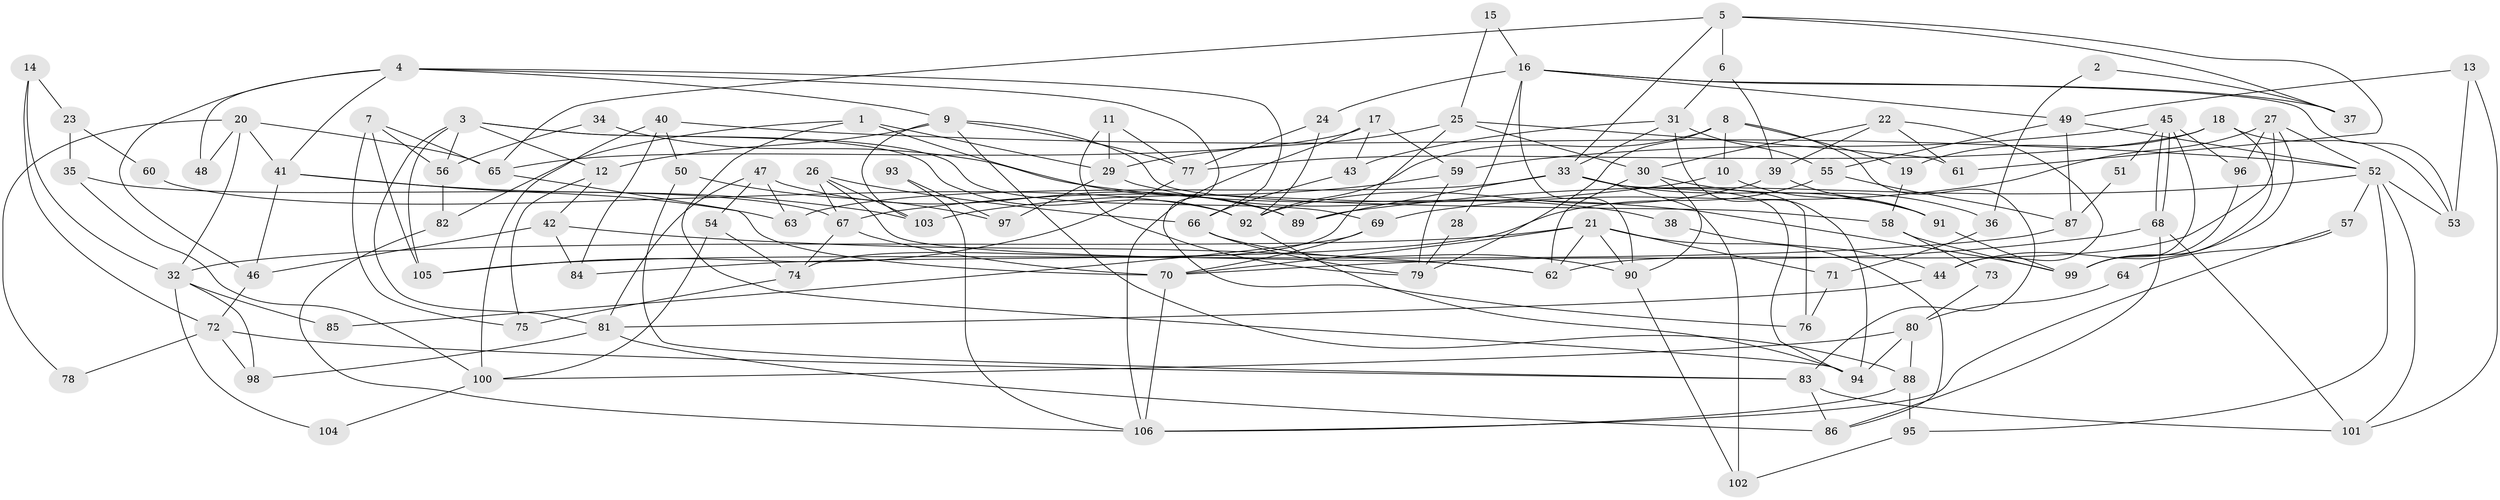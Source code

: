 // Generated by graph-tools (version 1.1) at 2025/15/03/09/25 04:15:02]
// undirected, 106 vertices, 212 edges
graph export_dot {
graph [start="1"]
  node [color=gray90,style=filled];
  1;
  2;
  3;
  4;
  5;
  6;
  7;
  8;
  9;
  10;
  11;
  12;
  13;
  14;
  15;
  16;
  17;
  18;
  19;
  20;
  21;
  22;
  23;
  24;
  25;
  26;
  27;
  28;
  29;
  30;
  31;
  32;
  33;
  34;
  35;
  36;
  37;
  38;
  39;
  40;
  41;
  42;
  43;
  44;
  45;
  46;
  47;
  48;
  49;
  50;
  51;
  52;
  53;
  54;
  55;
  56;
  57;
  58;
  59;
  60;
  61;
  62;
  63;
  64;
  65;
  66;
  67;
  68;
  69;
  70;
  71;
  72;
  73;
  74;
  75;
  76;
  77;
  78;
  79;
  80;
  81;
  82;
  83;
  84;
  85;
  86;
  87;
  88;
  89;
  90;
  91;
  92;
  93;
  94;
  95;
  96;
  97;
  98;
  99;
  100;
  101;
  102;
  103;
  104;
  105;
  106;
  1 -- 89;
  1 -- 82;
  1 -- 29;
  1 -- 94;
  2 -- 37;
  2 -- 36;
  3 -- 105;
  3 -- 92;
  3 -- 12;
  3 -- 56;
  3 -- 69;
  3 -- 81;
  4 -- 66;
  4 -- 41;
  4 -- 9;
  4 -- 46;
  4 -- 48;
  4 -- 76;
  5 -- 65;
  5 -- 6;
  5 -- 33;
  5 -- 37;
  5 -- 61;
  6 -- 39;
  6 -- 31;
  7 -- 65;
  7 -- 75;
  7 -- 56;
  7 -- 105;
  8 -- 10;
  8 -- 83;
  8 -- 19;
  8 -- 79;
  8 -- 92;
  9 -- 88;
  9 -- 12;
  9 -- 58;
  9 -- 77;
  9 -- 103;
  10 -- 91;
  10 -- 67;
  11 -- 77;
  11 -- 79;
  11 -- 29;
  12 -- 42;
  12 -- 75;
  13 -- 53;
  13 -- 49;
  13 -- 101;
  14 -- 72;
  14 -- 32;
  14 -- 23;
  15 -- 16;
  15 -- 25;
  16 -- 53;
  16 -- 90;
  16 -- 24;
  16 -- 28;
  16 -- 37;
  16 -- 49;
  17 -- 59;
  17 -- 65;
  17 -- 43;
  17 -- 106;
  18 -- 77;
  18 -- 19;
  18 -- 53;
  18 -- 99;
  19 -- 58;
  20 -- 32;
  20 -- 41;
  20 -- 48;
  20 -- 65;
  20 -- 78;
  21 -- 90;
  21 -- 70;
  21 -- 32;
  21 -- 62;
  21 -- 71;
  21 -- 86;
  22 -- 39;
  22 -- 44;
  22 -- 30;
  22 -- 61;
  23 -- 35;
  23 -- 60;
  24 -- 92;
  24 -- 77;
  25 -- 61;
  25 -- 29;
  25 -- 30;
  25 -- 74;
  26 -- 62;
  26 -- 66;
  26 -- 67;
  26 -- 103;
  27 -- 52;
  27 -- 62;
  27 -- 44;
  27 -- 69;
  27 -- 96;
  28 -- 79;
  29 -- 38;
  29 -- 97;
  30 -- 36;
  30 -- 62;
  30 -- 90;
  31 -- 33;
  31 -- 94;
  31 -- 43;
  31 -- 55;
  32 -- 98;
  32 -- 85;
  32 -- 104;
  33 -- 63;
  33 -- 76;
  33 -- 89;
  33 -- 91;
  33 -- 94;
  33 -- 102;
  34 -- 56;
  34 -- 99;
  35 -- 100;
  35 -- 67;
  36 -- 71;
  38 -- 44;
  39 -- 91;
  39 -- 92;
  40 -- 84;
  40 -- 52;
  40 -- 50;
  40 -- 100;
  41 -- 103;
  41 -- 46;
  41 -- 63;
  42 -- 62;
  42 -- 46;
  42 -- 84;
  43 -- 66;
  44 -- 81;
  45 -- 96;
  45 -- 68;
  45 -- 68;
  45 -- 51;
  45 -- 59;
  45 -- 99;
  46 -- 72;
  47 -- 89;
  47 -- 54;
  47 -- 63;
  47 -- 81;
  49 -- 87;
  49 -- 52;
  49 -- 55;
  50 -- 83;
  50 -- 97;
  51 -- 87;
  52 -- 101;
  52 -- 53;
  52 -- 57;
  52 -- 89;
  52 -- 95;
  54 -- 100;
  54 -- 74;
  55 -- 84;
  55 -- 87;
  56 -- 82;
  57 -- 106;
  57 -- 64;
  58 -- 99;
  58 -- 73;
  59 -- 103;
  59 -- 79;
  60 -- 92;
  64 -- 80;
  65 -- 70;
  66 -- 79;
  66 -- 90;
  67 -- 70;
  67 -- 74;
  68 -- 86;
  68 -- 70;
  68 -- 101;
  69 -- 70;
  69 -- 85;
  70 -- 106;
  71 -- 76;
  72 -- 83;
  72 -- 78;
  72 -- 98;
  73 -- 80;
  74 -- 75;
  77 -- 105;
  80 -- 94;
  80 -- 88;
  80 -- 100;
  81 -- 86;
  81 -- 98;
  82 -- 106;
  83 -- 101;
  83 -- 86;
  87 -- 105;
  88 -- 95;
  88 -- 106;
  90 -- 102;
  91 -- 99;
  92 -- 94;
  93 -- 97;
  93 -- 106;
  95 -- 102;
  96 -- 99;
  100 -- 104;
}
